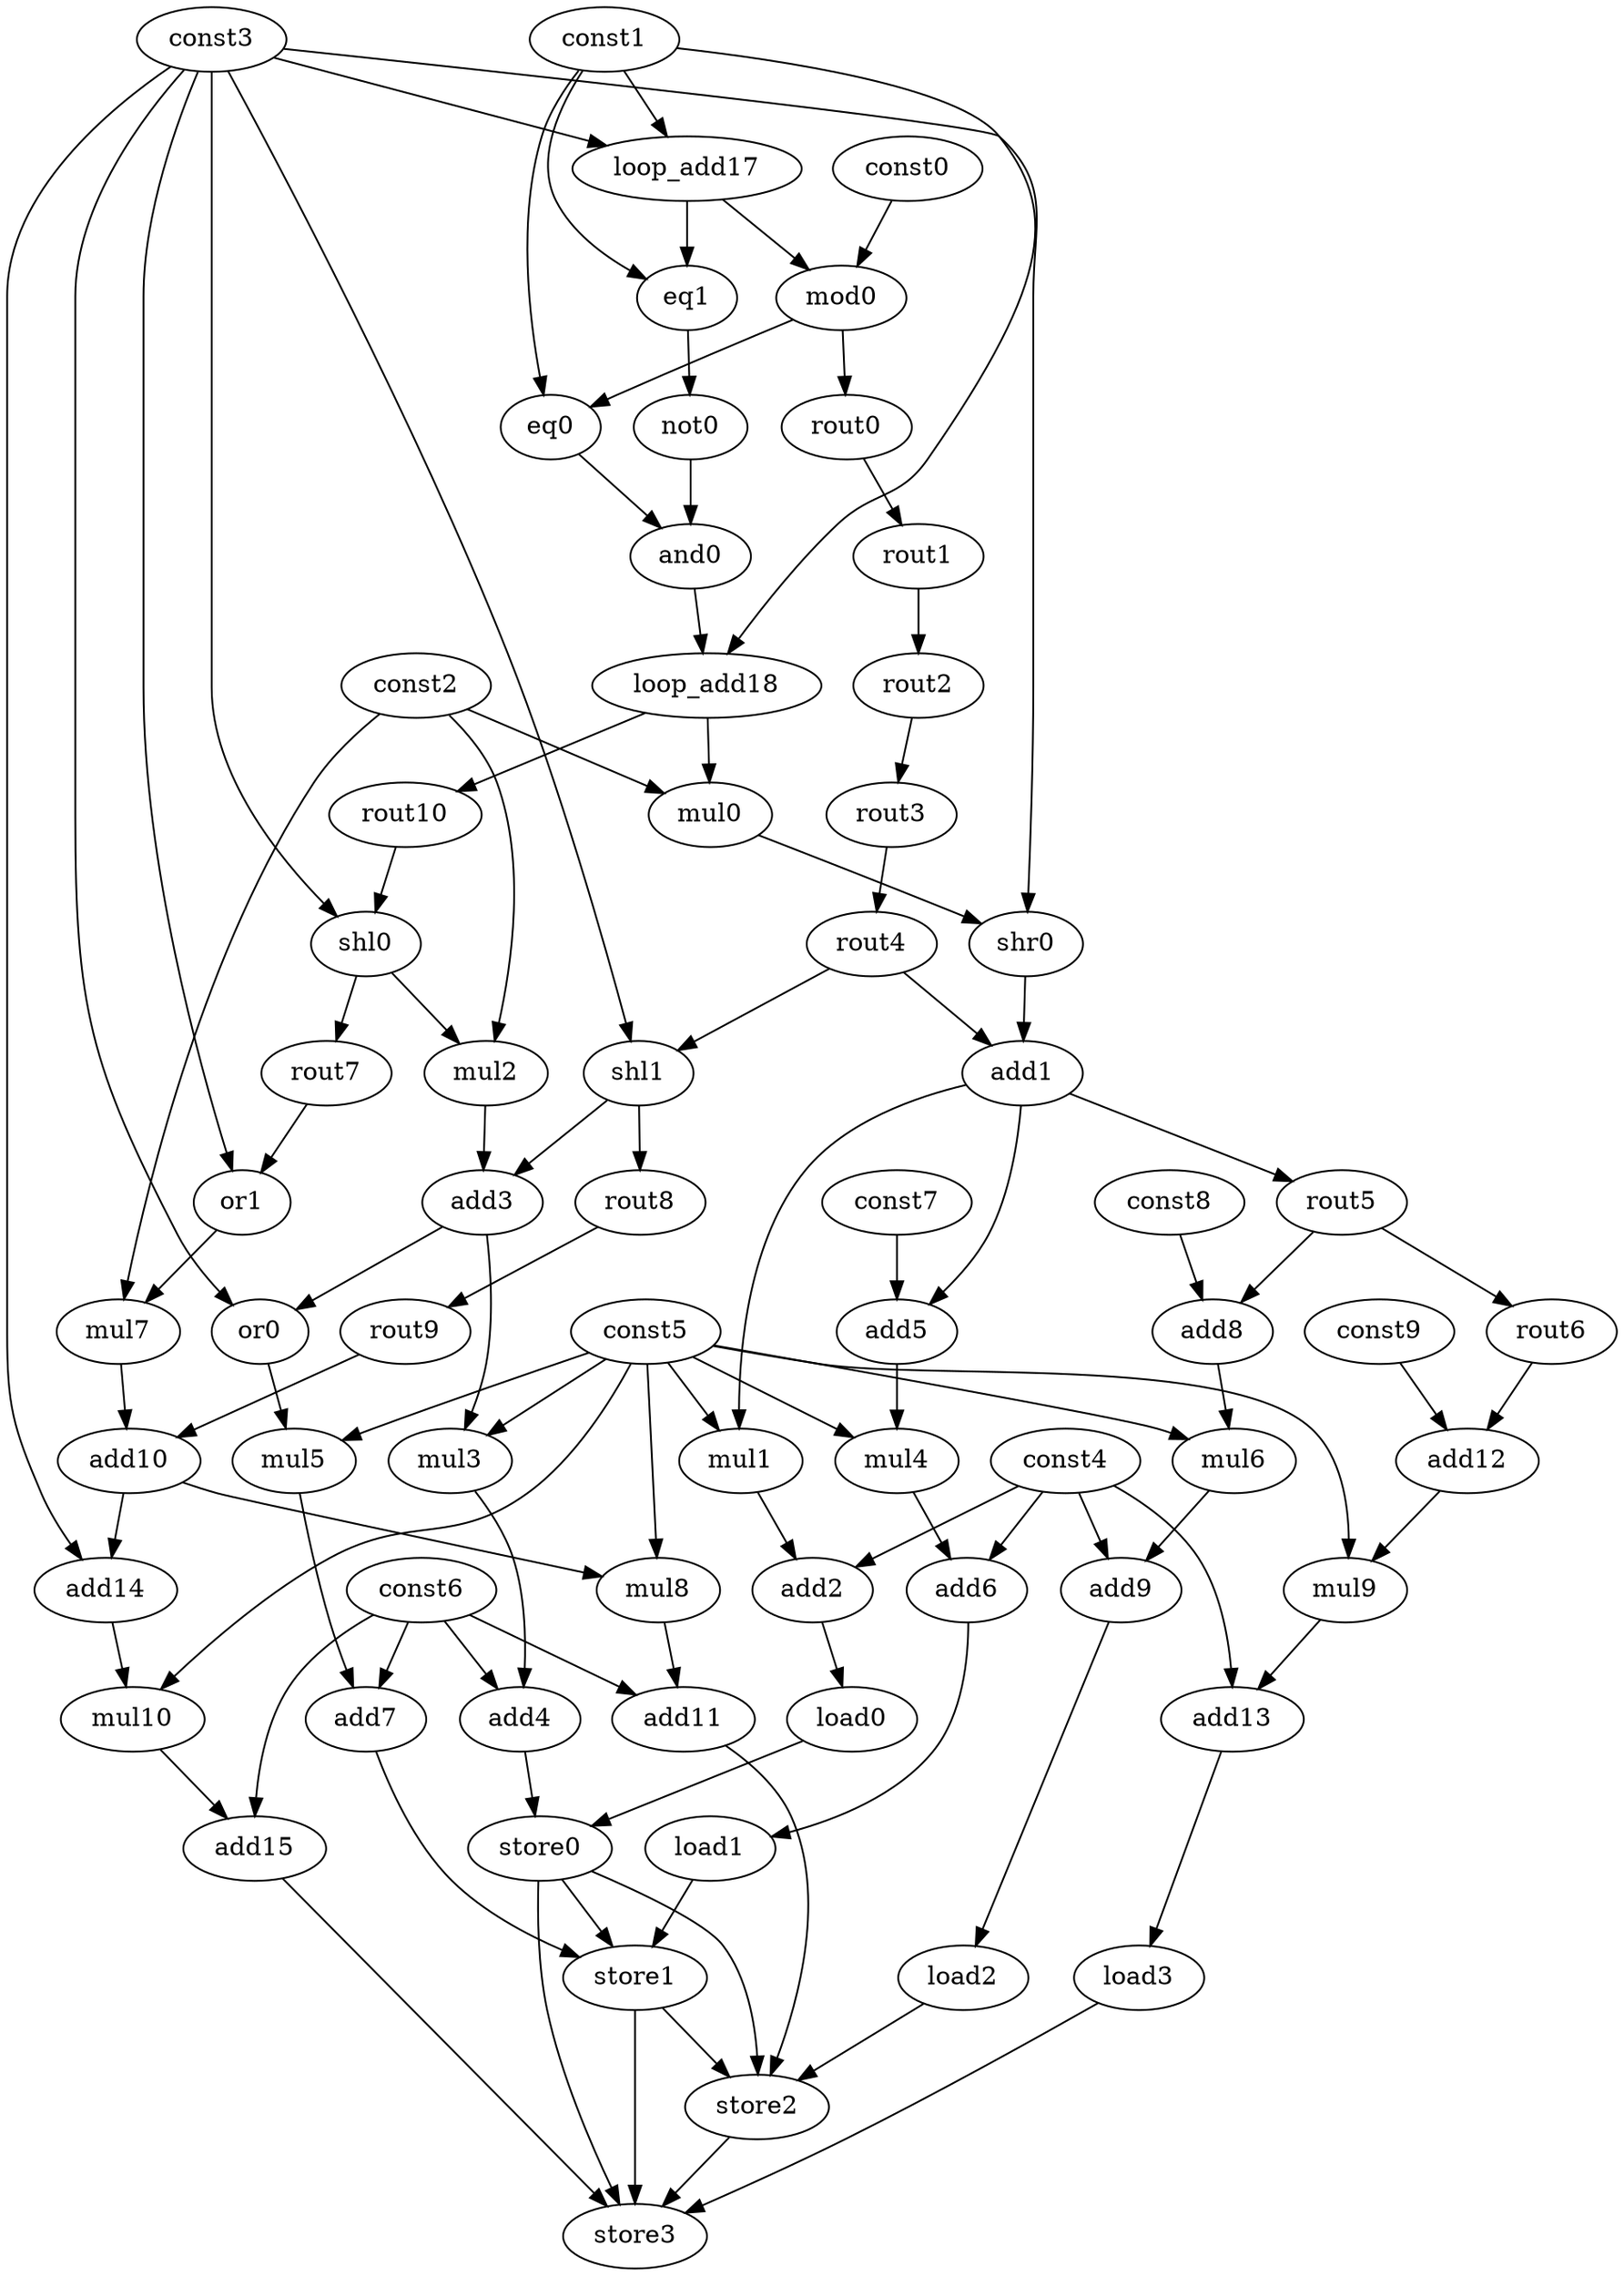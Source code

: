 digraph G {
	const0[opcode=const, llvm="%8"]
	mod0[opcode=mod, llvm="%724", schedule=1]
	const1[opcode=const, val=0]
	eq0[opcode=eq, llvm="%725", schedule=2]
	eq1[opcode=eq, llvm="%726", schedule=1]
	not0[opcode=not, llvm="%726", schedule=2]
	and0[opcode=and, llvm="%727", schedule=3]
	const2[opcode=const, llvm="%2"]
	mul0[opcode=mul, llvm="%730", schedule=5]
	const3[opcode=const, val=1]
	shr0[opcode=shr, llvm="%731", schedule=6]
	add1[opcode=add, llvm="%732", schedule=7]
	const4[opcode=const, llvm="%12"]
	const5[opcode=const, val=4]
	mul1[opcode=mul, llvm="%733", schedule=8]
	add2[opcode=add, llvm="%733", schedule=9]
	load0[opcode=load, llvm="%734", schedule=10]
	shl0[opcode=shl, llvm="%735", schedule=6]
	mul2[opcode=mul, llvm="%736", schedule=7]
	shl1[opcode=shl, llvm="%737", schedule=7]
	add3[opcode=add, llvm="%738", schedule=8]
	const6[opcode=const, llvm="%1"]
	mul3[opcode=mul, llvm="%739", schedule=9]
	add4[opcode=add, llvm="%739", schedule=10]
	store0[opcode=store, llvm="store", schedule=11]
	const7[opcode=const, llvm="%10"]
	add5[opcode=add, llvm="%740", schedule=8]
	mul4[opcode=mul, llvm="%741", schedule=9]
	add6[opcode=add, llvm="%741", schedule=10]
	load1[opcode=load, llvm="%742", schedule=11]
	or0[opcode=or, llvm="%743", schedule=9]
	mul5[opcode=mul, llvm="%744", schedule=10]
	add7[opcode=add, llvm="%744", schedule=11]
	store1[opcode=store, llvm="store", schedule=12]
	const8[opcode=const, llvm="%322"]
	add8[opcode=add, llvm="%745", schedule=9]
	mul6[opcode=mul, llvm="%746", schedule=10]
	add9[opcode=add, llvm="%746", schedule=11]
	load2[opcode=load, llvm="%747", schedule=12]
	or1[opcode=or, llvm="%748", schedule=8]
	mul7[opcode=mul, llvm="%749", schedule=9]
	add10[opcode=add, llvm="%750", schedule=10]
	mul8[opcode=mul, llvm="%751", schedule=11]
	add11[opcode=add, llvm="%751", schedule=12]
	store2[opcode=store, llvm="store", schedule=13]
	const9[opcode=const, llvm="%323"]
	add12[opcode=add, llvm="%752", schedule=10]
	mul9[opcode=mul, llvm="%753", schedule=11]
	add13[opcode=add, llvm="%753", schedule=12]
	load3[opcode=load, llvm="%754", schedule=13]
	add14[opcode=add, llvm="%755", schedule=11]
	mul10[opcode=mul, llvm="%756", schedule=12]
	add15[opcode=add, llvm="%756", schedule=13]
	store3[opcode=store, llvm="store", schedule=14]
	loop_add17[opcode=add, llvm="%722", schedule=0]
	loop_add18[opcode=add, llvm="%723", schedule=4]
	rout0[opcode=rout, schedule=2]
	rout1[opcode=rout, schedule=3]
	rout2[opcode=rout, schedule=4]
	rout3[opcode=rout, schedule=5]
	rout4[opcode=rout, schedule=6]
	rout5[opcode=rout, schedule=8]
	rout6[opcode=rout, schedule=9]
	rout7[opcode=rout, schedule=7]
	rout8[opcode=rout, schedule=8]
	rout9[opcode=rout, schedule=9]
	rout10[opcode=rout, schedule=5]
	loop_add17->mod0[operand=0]
	const0->mod0[operand=1]
	mod0->eq0[operand=0]
	const1->eq0[operand=1]
	loop_add17->eq1[operand=0]
	const1->eq1[operand=1]
	eq1->not0[operand=0]
	not0->and0[operand=0]
	eq0->and0[operand=1]
	loop_add18->mul0[operand=0]
	const2->mul0[operand=1]
	mul0->shr0[operand=0]
	const3->shr0[operand=1]
	shr0->add1[operand=0]
	rout4->add1[operand=1]
	add1->mul1[operand=0]
	const5->mul1[operand=1]
	const4->add2[operand=0]
	mul1->add2[operand=1]
	add2->load0[operand=0]
	rout10->shl0[operand=0]
	const3->shl0[operand=1]
	shl0->mul2[operand=0]
	const2->mul2[operand=1]
	rout4->shl1[operand=0]
	const3->shl1[operand=1]
	mul2->add3[operand=0]
	shl1->add3[operand=1]
	add3->mul3[operand=0]
	const5->mul3[operand=1]
	const6->add4[operand=0]
	mul3->add4[operand=1]
	load0->store0[operand=0]
	add4->store0[operand=1]
	add1->add5[operand=0]
	const7->add5[operand=1]
	add5->mul4[operand=0]
	const5->mul4[operand=1]
	const4->add6[operand=0]
	mul4->add6[operand=1]
	add6->load1[operand=0]
	add3->or0[operand=0]
	const3->or0[operand=1]
	or0->mul5[operand=0]
	const5->mul5[operand=1]
	const6->add7[operand=0]
	mul5->add7[operand=1]
	load1->store1[operand=0]
	add7->store1[operand=1]
	store0->store1[operand=-1, type=order]
	rout5->add8[operand=0]
	const8->add8[operand=1]
	add8->mul6[operand=0]
	const5->mul6[operand=1]
	const4->add9[operand=0]
	mul6->add9[operand=1]
	add9->load2[operand=0]
	rout7->or1[operand=0]
	const3->or1[operand=1]
	or1->mul7[operand=0]
	const2->mul7[operand=1]
	mul7->add10[operand=0]
	rout9->add10[operand=1]
	add10->mul8[operand=0]
	const5->mul8[operand=1]
	const6->add11[operand=0]
	mul8->add11[operand=1]
	load2->store2[operand=0]
	add11->store2[operand=1]
	store0->store2[operand=-1, type=order]
	store1->store2[operand=-1, type=order]
	rout6->add12[operand=0]
	const9->add12[operand=1]
	add12->mul9[operand=0]
	const5->mul9[operand=1]
	const4->add13[operand=0]
	mul9->add13[operand=1]
	add13->load3[operand=0]
	add10->add14[operand=0]
	const3->add14[operand=1]
	add14->mul10[operand=0]
	const5->mul10[operand=1]
	const6->add15[operand=0]
	mul10->add15[operand=1]
	load3->store3[operand=0]
	add15->store3[operand=1]
	store0->store3[operand=-1, type=order]
	store1->store3[operand=-1, type=order]
	store2->store3[operand=-1, type=order]
	const1->loop_add17[operand=0, type=const_base]
	const3->loop_add17[operand=1]
	const1->loop_add18[operand=0, type=const_base]
	and0->loop_add18[operand=1]
	mod0->rout0[operand=0]
	rout0->rout1[operand=0]
	rout1->rout2[operand=0]
	rout2->rout3[operand=0]
	rout3->rout4[operand=0]
	add1->rout5[operand=0]
	rout5->rout6[operand=0]
	shl0->rout7[operand=0]
	shl1->rout8[operand=0]
	rout8->rout9[operand=0]
	loop_add18->rout10[operand=0]
}